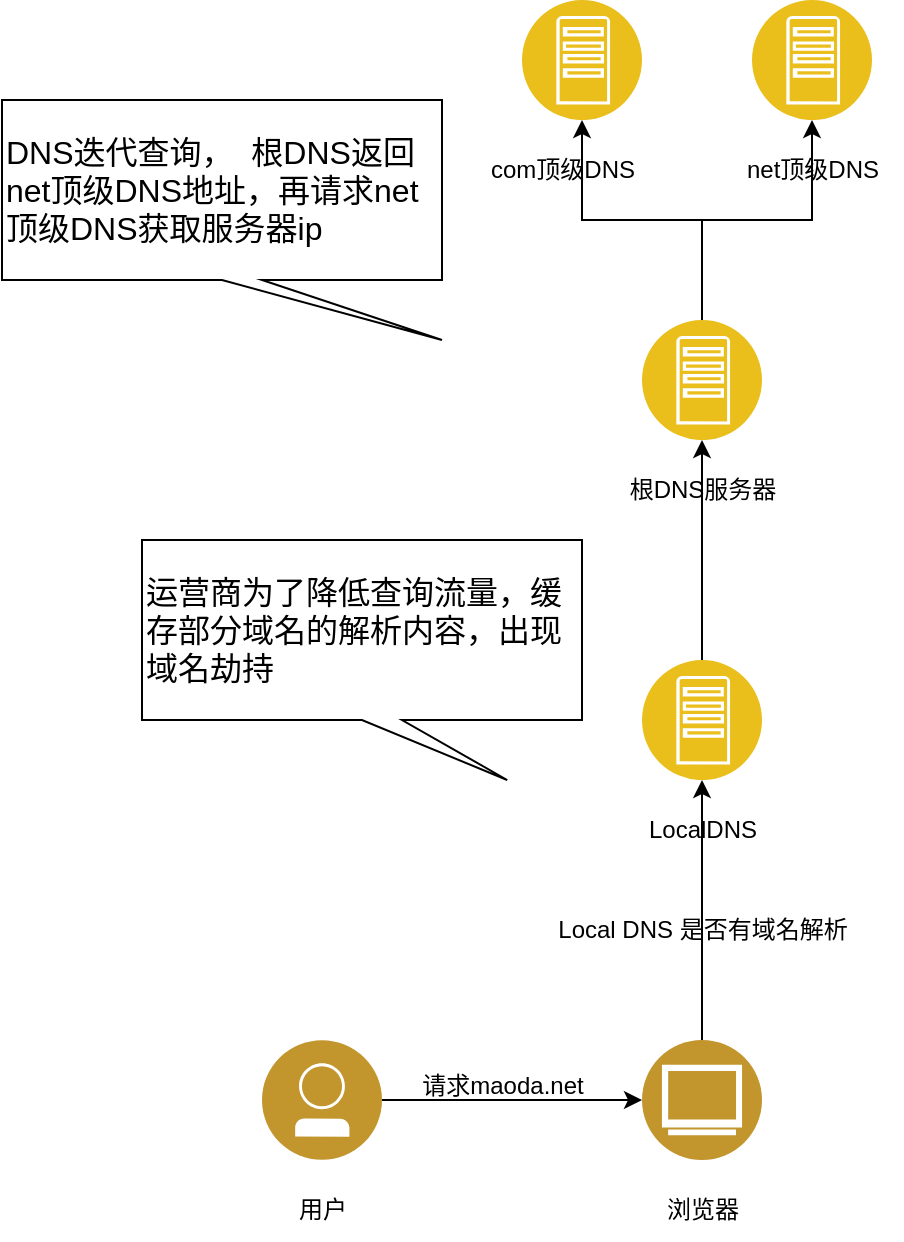 <mxfile version="25.0.3">
  <diagram name="第 1 页" id="Wzh3JCurfQJRtKJ1nYE6">
    <mxGraphModel dx="2261" dy="1915" grid="1" gridSize="10" guides="1" tooltips="1" connect="1" arrows="1" fold="1" page="1" pageScale="1" pageWidth="827" pageHeight="1169" math="0" shadow="0">
      <root>
        <mxCell id="0" />
        <mxCell id="1" parent="0" />
        <mxCell id="kvRejp0Qwi7eRZuN6D7d-13" style="edgeStyle=orthogonalEdgeStyle;rounded=0;orthogonalLoop=1;jettySize=auto;html=1;entryX=0;entryY=0.5;entryDx=0;entryDy=0;" edge="1" parent="1" source="kvRejp0Qwi7eRZuN6D7d-1" target="kvRejp0Qwi7eRZuN6D7d-3">
          <mxGeometry relative="1" as="geometry" />
        </mxCell>
        <mxCell id="kvRejp0Qwi7eRZuN6D7d-1" value="" style="image;aspect=fixed;perimeter=ellipsePerimeter;html=1;align=center;shadow=0;dashed=0;fontColor=#4277BB;labelBackgroundColor=default;fontSize=12;spacingTop=3;image=img/lib/ibm/users/user.svg;" vertex="1" parent="1">
          <mxGeometry x="-50" y="260" width="60" height="60" as="geometry" />
        </mxCell>
        <mxCell id="kvRejp0Qwi7eRZuN6D7d-2" value="用户" style="text;html=1;align=center;verticalAlign=middle;resizable=0;points=[];autosize=1;strokeColor=none;fillColor=none;" vertex="1" parent="1">
          <mxGeometry x="-45" y="330" width="50" height="30" as="geometry" />
        </mxCell>
        <mxCell id="kvRejp0Qwi7eRZuN6D7d-15" style="edgeStyle=orthogonalEdgeStyle;rounded=0;orthogonalLoop=1;jettySize=auto;html=1;entryX=0.5;entryY=1;entryDx=0;entryDy=0;" edge="1" parent="1" source="kvRejp0Qwi7eRZuN6D7d-3" target="kvRejp0Qwi7eRZuN6D7d-5">
          <mxGeometry relative="1" as="geometry" />
        </mxCell>
        <mxCell id="kvRejp0Qwi7eRZuN6D7d-3" value="" style="image;aspect=fixed;perimeter=ellipsePerimeter;html=1;align=center;shadow=0;dashed=0;fontColor=#4277BB;labelBackgroundColor=default;fontSize=12;spacingTop=3;image=img/lib/ibm/users/browser.svg;" vertex="1" parent="1">
          <mxGeometry x="140" y="260" width="60" height="60" as="geometry" />
        </mxCell>
        <mxCell id="kvRejp0Qwi7eRZuN6D7d-4" value="浏览器" style="text;html=1;align=center;verticalAlign=middle;resizable=0;points=[];autosize=1;strokeColor=none;fillColor=none;" vertex="1" parent="1">
          <mxGeometry x="140" y="330" width="60" height="30" as="geometry" />
        </mxCell>
        <mxCell id="kvRejp0Qwi7eRZuN6D7d-17" style="edgeStyle=orthogonalEdgeStyle;rounded=0;orthogonalLoop=1;jettySize=auto;html=1;" edge="1" parent="1" source="kvRejp0Qwi7eRZuN6D7d-5" target="kvRejp0Qwi7eRZuN6D7d-7">
          <mxGeometry relative="1" as="geometry" />
        </mxCell>
        <mxCell id="kvRejp0Qwi7eRZuN6D7d-5" value="" style="image;aspect=fixed;perimeter=ellipsePerimeter;html=1;align=center;shadow=0;dashed=0;fontColor=#4277BB;labelBackgroundColor=default;fontSize=12;spacingTop=3;image=img/lib/ibm/applications/app_server.svg;" vertex="1" parent="1">
          <mxGeometry x="140" y="70" width="60" height="60" as="geometry" />
        </mxCell>
        <mxCell id="kvRejp0Qwi7eRZuN6D7d-6" value="Local DNS 是否有域名解析" style="text;html=1;align=center;verticalAlign=middle;resizable=0;points=[];autosize=1;strokeColor=none;fillColor=none;" vertex="1" parent="1">
          <mxGeometry x="85" y="190" width="170" height="30" as="geometry" />
        </mxCell>
        <mxCell id="kvRejp0Qwi7eRZuN6D7d-18" style="edgeStyle=orthogonalEdgeStyle;rounded=0;orthogonalLoop=1;jettySize=auto;html=1;" edge="1" parent="1" source="kvRejp0Qwi7eRZuN6D7d-7" target="kvRejp0Qwi7eRZuN6D7d-10">
          <mxGeometry relative="1" as="geometry" />
        </mxCell>
        <mxCell id="kvRejp0Qwi7eRZuN6D7d-19" style="edgeStyle=orthogonalEdgeStyle;rounded=0;orthogonalLoop=1;jettySize=auto;html=1;" edge="1" parent="1" source="kvRejp0Qwi7eRZuN6D7d-7" target="kvRejp0Qwi7eRZuN6D7d-9">
          <mxGeometry relative="1" as="geometry" />
        </mxCell>
        <mxCell id="kvRejp0Qwi7eRZuN6D7d-7" value="" style="image;aspect=fixed;perimeter=ellipsePerimeter;html=1;align=center;shadow=0;dashed=0;fontColor=#4277BB;labelBackgroundColor=default;fontSize=12;spacingTop=3;image=img/lib/ibm/applications/app_server.svg;" vertex="1" parent="1">
          <mxGeometry x="140" y="-100" width="60" height="60" as="geometry" />
        </mxCell>
        <mxCell id="kvRejp0Qwi7eRZuN6D7d-8" value="根DNS服务器" style="text;html=1;align=center;verticalAlign=middle;resizable=0;points=[];autosize=1;strokeColor=none;fillColor=none;" vertex="1" parent="1">
          <mxGeometry x="120" y="-30" width="100" height="30" as="geometry" />
        </mxCell>
        <mxCell id="kvRejp0Qwi7eRZuN6D7d-9" value="" style="image;aspect=fixed;perimeter=ellipsePerimeter;html=1;align=center;shadow=0;dashed=0;fontColor=#4277BB;labelBackgroundColor=default;fontSize=12;spacingTop=3;image=img/lib/ibm/applications/app_server.svg;" vertex="1" parent="1">
          <mxGeometry x="80" y="-260" width="60" height="60" as="geometry" />
        </mxCell>
        <mxCell id="kvRejp0Qwi7eRZuN6D7d-10" value="" style="image;aspect=fixed;perimeter=ellipsePerimeter;html=1;align=center;shadow=0;dashed=0;fontColor=#4277BB;labelBackgroundColor=default;fontSize=12;spacingTop=3;image=img/lib/ibm/applications/app_server.svg;" vertex="1" parent="1">
          <mxGeometry x="195" y="-260" width="60" height="60" as="geometry" />
        </mxCell>
        <mxCell id="kvRejp0Qwi7eRZuN6D7d-11" value="com顶级DNS" style="text;html=1;align=center;verticalAlign=middle;resizable=0;points=[];autosize=1;strokeColor=none;fillColor=none;" vertex="1" parent="1">
          <mxGeometry x="50" y="-190" width="100" height="30" as="geometry" />
        </mxCell>
        <mxCell id="kvRejp0Qwi7eRZuN6D7d-12" value="net顶级DNS" style="text;html=1;align=center;verticalAlign=middle;resizable=0;points=[];autosize=1;strokeColor=none;fillColor=none;" vertex="1" parent="1">
          <mxGeometry x="180" y="-190" width="90" height="30" as="geometry" />
        </mxCell>
        <mxCell id="kvRejp0Qwi7eRZuN6D7d-14" value="请求maoda.net" style="text;html=1;align=center;verticalAlign=middle;resizable=0;points=[];autosize=1;strokeColor=none;fillColor=none;" vertex="1" parent="1">
          <mxGeometry x="20" y="268" width="100" height="30" as="geometry" />
        </mxCell>
        <mxCell id="kvRejp0Qwi7eRZuN6D7d-16" value="LocalDNS" style="text;html=1;align=center;verticalAlign=middle;resizable=0;points=[];autosize=1;strokeColor=none;fillColor=none;" vertex="1" parent="1">
          <mxGeometry x="130" y="140" width="80" height="30" as="geometry" />
        </mxCell>
        <mxCell id="kvRejp0Qwi7eRZuN6D7d-20" value="运营商为了降低查询流量，缓存部分域名的解析内容，出现域名劫持" style="shape=callout;whiteSpace=wrap;html=1;perimeter=calloutPerimeter;direction=east;position2=0.83;align=left;fontSize=16;" vertex="1" parent="1">
          <mxGeometry x="-110" y="10" width="220" height="120" as="geometry" />
        </mxCell>
        <mxCell id="kvRejp0Qwi7eRZuN6D7d-21" value="DNS迭代查询，&amp;nbsp; 根DNS返回net顶级DNS地址，再请求net顶级DNS获取服务器ip" style="shape=callout;whiteSpace=wrap;html=1;perimeter=calloutPerimeter;direction=east;position2=1;align=left;fontSize=16;" vertex="1" parent="1">
          <mxGeometry x="-180" y="-210" width="220" height="120" as="geometry" />
        </mxCell>
      </root>
    </mxGraphModel>
  </diagram>
</mxfile>
